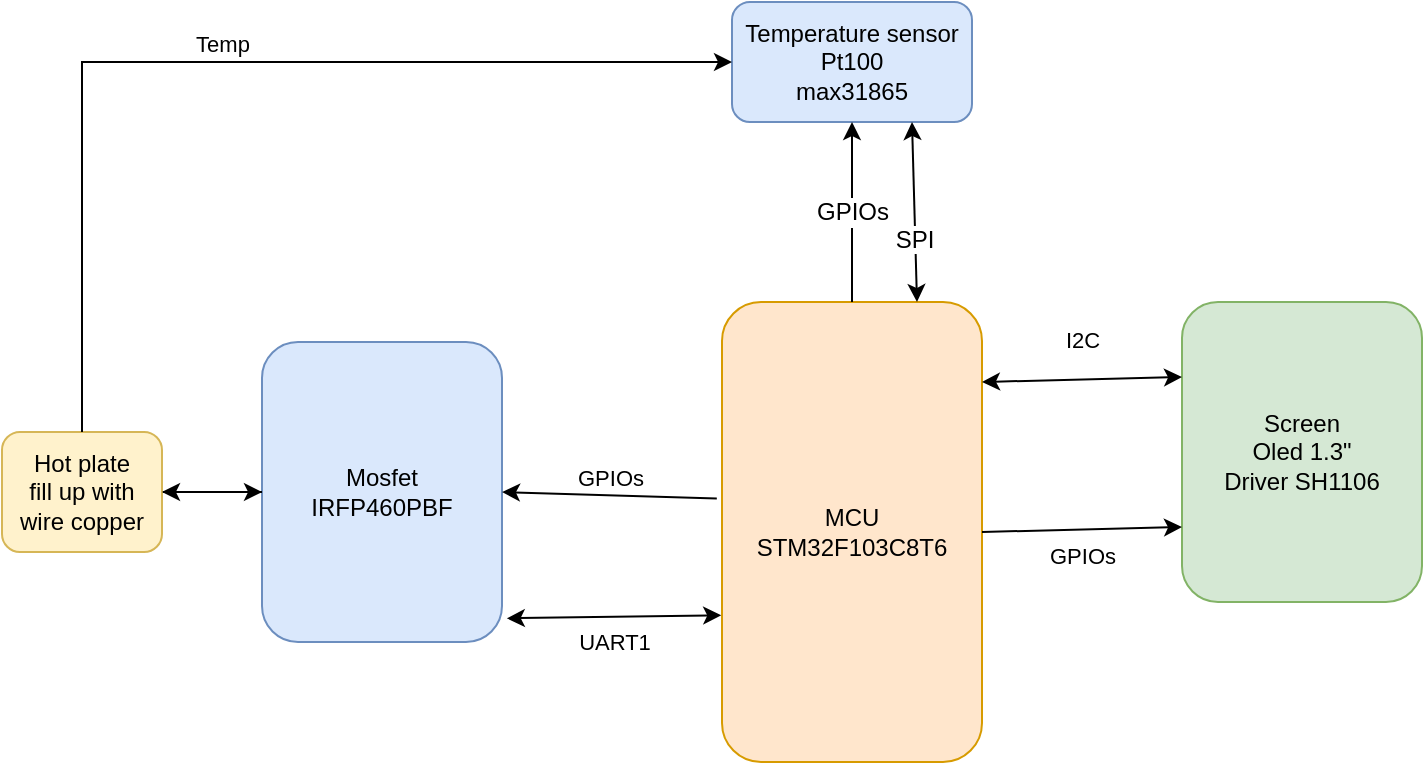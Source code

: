 <mxfile version="20.5.3" type="github">
  <diagram id="C5RBs43oDa-KdzZeNtuy" name="Page-1">
    <mxGraphModel dx="1038" dy="579" grid="1" gridSize="10" guides="1" tooltips="1" connect="1" arrows="1" fold="1" page="1" pageScale="1" pageWidth="827" pageHeight="1169" math="0" shadow="0">
      <root>
        <mxCell id="WIyWlLk6GJQsqaUBKTNV-0" />
        <mxCell id="WIyWlLk6GJQsqaUBKTNV-1" parent="WIyWlLk6GJQsqaUBKTNV-0" />
        <mxCell id="UdfxYnJ2bHFR-G8xuZ-I-0" value="MCU&lt;br&gt;STM32F103C8T6" style="rounded=1;whiteSpace=wrap;html=1;fillColor=#ffe6cc;strokeColor=#d79b00;" parent="WIyWlLk6GJQsqaUBKTNV-1" vertex="1">
          <mxGeometry x="440" y="200" width="130" height="230" as="geometry" />
        </mxCell>
        <mxCell id="UdfxYnJ2bHFR-G8xuZ-I-2" value="Temperature sensor&lt;br&gt;Pt100&lt;br&gt;max31865" style="rounded=1;whiteSpace=wrap;html=1;fillColor=#dae8fc;strokeColor=#6c8ebf;" parent="WIyWlLk6GJQsqaUBKTNV-1" vertex="1">
          <mxGeometry x="445" y="50" width="120" height="60" as="geometry" />
        </mxCell>
        <mxCell id="UdfxYnJ2bHFR-G8xuZ-I-3" value="Mosfet&lt;br&gt;IRFP460PBF" style="rounded=1;whiteSpace=wrap;html=1;fillColor=#dae8fc;strokeColor=#6c8ebf;" parent="WIyWlLk6GJQsqaUBKTNV-1" vertex="1">
          <mxGeometry x="210" y="220" width="120" height="150" as="geometry" />
        </mxCell>
        <mxCell id="UdfxYnJ2bHFR-G8xuZ-I-4" value="Screen&lt;br&gt;Oled 1.3&quot;&lt;br&gt;Driver SH1106" style="rounded=1;whiteSpace=wrap;html=1;fillColor=#d5e8d4;strokeColor=#82b366;" parent="WIyWlLk6GJQsqaUBKTNV-1" vertex="1">
          <mxGeometry x="670" y="200" width="120" height="150" as="geometry" />
        </mxCell>
        <mxCell id="UdfxYnJ2bHFR-G8xuZ-I-5" value="&lt;p style=&quot;line-height: 120%;&quot;&gt;I2C&lt;/p&gt;" style="endArrow=classic;startArrow=classic;html=1;rounded=0;entryX=0;entryY=0.25;entryDx=0;entryDy=0;verticalAlign=bottom;" parent="WIyWlLk6GJQsqaUBKTNV-1" target="UdfxYnJ2bHFR-G8xuZ-I-4" edge="1">
          <mxGeometry width="50" height="50" relative="1" as="geometry">
            <mxPoint x="570" y="240" as="sourcePoint" />
            <mxPoint x="440" y="240" as="targetPoint" />
          </mxGeometry>
        </mxCell>
        <mxCell id="UdfxYnJ2bHFR-G8xuZ-I-6" value="GPIOs" style="endArrow=classic;html=1;rounded=0;entryX=0;entryY=0.75;entryDx=0;entryDy=0;exitX=1;exitY=0.5;exitDx=0;exitDy=0;verticalAlign=top;" parent="WIyWlLk6GJQsqaUBKTNV-1" source="UdfxYnJ2bHFR-G8xuZ-I-0" target="UdfxYnJ2bHFR-G8xuZ-I-4" edge="1">
          <mxGeometry width="50" height="50" relative="1" as="geometry">
            <mxPoint x="390" y="280" as="sourcePoint" />
            <mxPoint x="440" y="230" as="targetPoint" />
          </mxGeometry>
        </mxCell>
        <mxCell id="UsDrsijsb-a9MH57ePE2-5" value="" style="edgeStyle=orthogonalEdgeStyle;rounded=0;orthogonalLoop=1;jettySize=auto;html=1;fontSize=12;" edge="1" parent="WIyWlLk6GJQsqaUBKTNV-1" source="UdfxYnJ2bHFR-G8xuZ-I-9" target="UdfxYnJ2bHFR-G8xuZ-I-3">
          <mxGeometry relative="1" as="geometry" />
        </mxCell>
        <mxCell id="UdfxYnJ2bHFR-G8xuZ-I-9" value="Hot plate&lt;br&gt;fill up with wire copper" style="rounded=1;whiteSpace=wrap;html=1;fillColor=#fff2cc;strokeColor=#d6b656;" parent="WIyWlLk6GJQsqaUBKTNV-1" vertex="1">
          <mxGeometry x="80" y="265" width="80" height="60" as="geometry" />
        </mxCell>
        <mxCell id="UdfxYnJ2bHFR-G8xuZ-I-10" value="" style="endArrow=classic;html=1;rounded=0;entryX=1;entryY=0.5;entryDx=0;entryDy=0;exitX=0;exitY=0.5;exitDx=0;exitDy=0;" parent="WIyWlLk6GJQsqaUBKTNV-1" source="UdfxYnJ2bHFR-G8xuZ-I-3" target="UdfxYnJ2bHFR-G8xuZ-I-9" edge="1">
          <mxGeometry width="50" height="50" relative="1" as="geometry">
            <mxPoint x="320" y="250" as="sourcePoint" />
            <mxPoint x="370" y="200" as="targetPoint" />
          </mxGeometry>
        </mxCell>
        <mxCell id="UdfxYnJ2bHFR-G8xuZ-I-11" value="GPIOs" style="endArrow=classic;html=1;rounded=0;entryX=1;entryY=0.5;entryDx=0;entryDy=0;exitX=-0.02;exitY=0.427;exitDx=0;exitDy=0;verticalAlign=bottom;exitPerimeter=0;" parent="WIyWlLk6GJQsqaUBKTNV-1" source="UdfxYnJ2bHFR-G8xuZ-I-0" target="UdfxYnJ2bHFR-G8xuZ-I-3" edge="1">
          <mxGeometry width="50" height="50" relative="1" as="geometry">
            <mxPoint x="390" y="260" as="sourcePoint" />
            <mxPoint x="440" y="210" as="targetPoint" />
          </mxGeometry>
        </mxCell>
        <mxCell id="UsDrsijsb-a9MH57ePE2-1" value="Temp" style="endArrow=classic;html=1;rounded=0;exitX=0.5;exitY=0;exitDx=0;exitDy=0;entryX=0;entryY=0.5;entryDx=0;entryDy=0;verticalAlign=bottom;" edge="1" parent="WIyWlLk6GJQsqaUBKTNV-1" source="UdfxYnJ2bHFR-G8xuZ-I-9" target="UdfxYnJ2bHFR-G8xuZ-I-2">
          <mxGeometry width="50" height="50" relative="1" as="geometry">
            <mxPoint x="430" y="300" as="sourcePoint" />
            <mxPoint x="480" y="250" as="targetPoint" />
            <Array as="points">
              <mxPoint x="120" y="80" />
            </Array>
          </mxGeometry>
        </mxCell>
        <mxCell id="UsDrsijsb-a9MH57ePE2-2" value="UART1" style="endArrow=classic;startArrow=classic;html=1;rounded=0;entryX=-0.003;entryY=0.681;entryDx=0;entryDy=0;entryPerimeter=0;exitX=1.02;exitY=0.921;exitDx=0;exitDy=0;exitPerimeter=0;verticalAlign=top;" edge="1" parent="WIyWlLk6GJQsqaUBKTNV-1" source="UdfxYnJ2bHFR-G8xuZ-I-3" target="UdfxYnJ2bHFR-G8xuZ-I-0">
          <mxGeometry width="50" height="50" relative="1" as="geometry">
            <mxPoint x="430" y="300" as="sourcePoint" />
            <mxPoint x="480" y="250" as="targetPoint" />
          </mxGeometry>
        </mxCell>
        <mxCell id="UsDrsijsb-a9MH57ePE2-3" value="SPI" style="endArrow=classic;startArrow=classic;html=1;rounded=0;fontSize=12;entryX=0.75;entryY=1;entryDx=0;entryDy=0;exitX=0.75;exitY=0;exitDx=0;exitDy=0;verticalAlign=top;" edge="1" parent="WIyWlLk6GJQsqaUBKTNV-1" source="UdfxYnJ2bHFR-G8xuZ-I-0" target="UdfxYnJ2bHFR-G8xuZ-I-2">
          <mxGeometry width="50" height="50" relative="1" as="geometry">
            <mxPoint x="430" y="290" as="sourcePoint" />
            <mxPoint x="480" y="240" as="targetPoint" />
          </mxGeometry>
        </mxCell>
        <mxCell id="UsDrsijsb-a9MH57ePE2-4" value="GPIOs" style="endArrow=classic;html=1;rounded=0;fontSize=12;entryX=0.5;entryY=1;entryDx=0;entryDy=0;exitX=0.5;exitY=0;exitDx=0;exitDy=0;" edge="1" parent="WIyWlLk6GJQsqaUBKTNV-1" source="UdfxYnJ2bHFR-G8xuZ-I-0" target="UdfxYnJ2bHFR-G8xuZ-I-2">
          <mxGeometry width="50" height="50" relative="1" as="geometry">
            <mxPoint x="430" y="290" as="sourcePoint" />
            <mxPoint x="480" y="240" as="targetPoint" />
          </mxGeometry>
        </mxCell>
      </root>
    </mxGraphModel>
  </diagram>
</mxfile>
